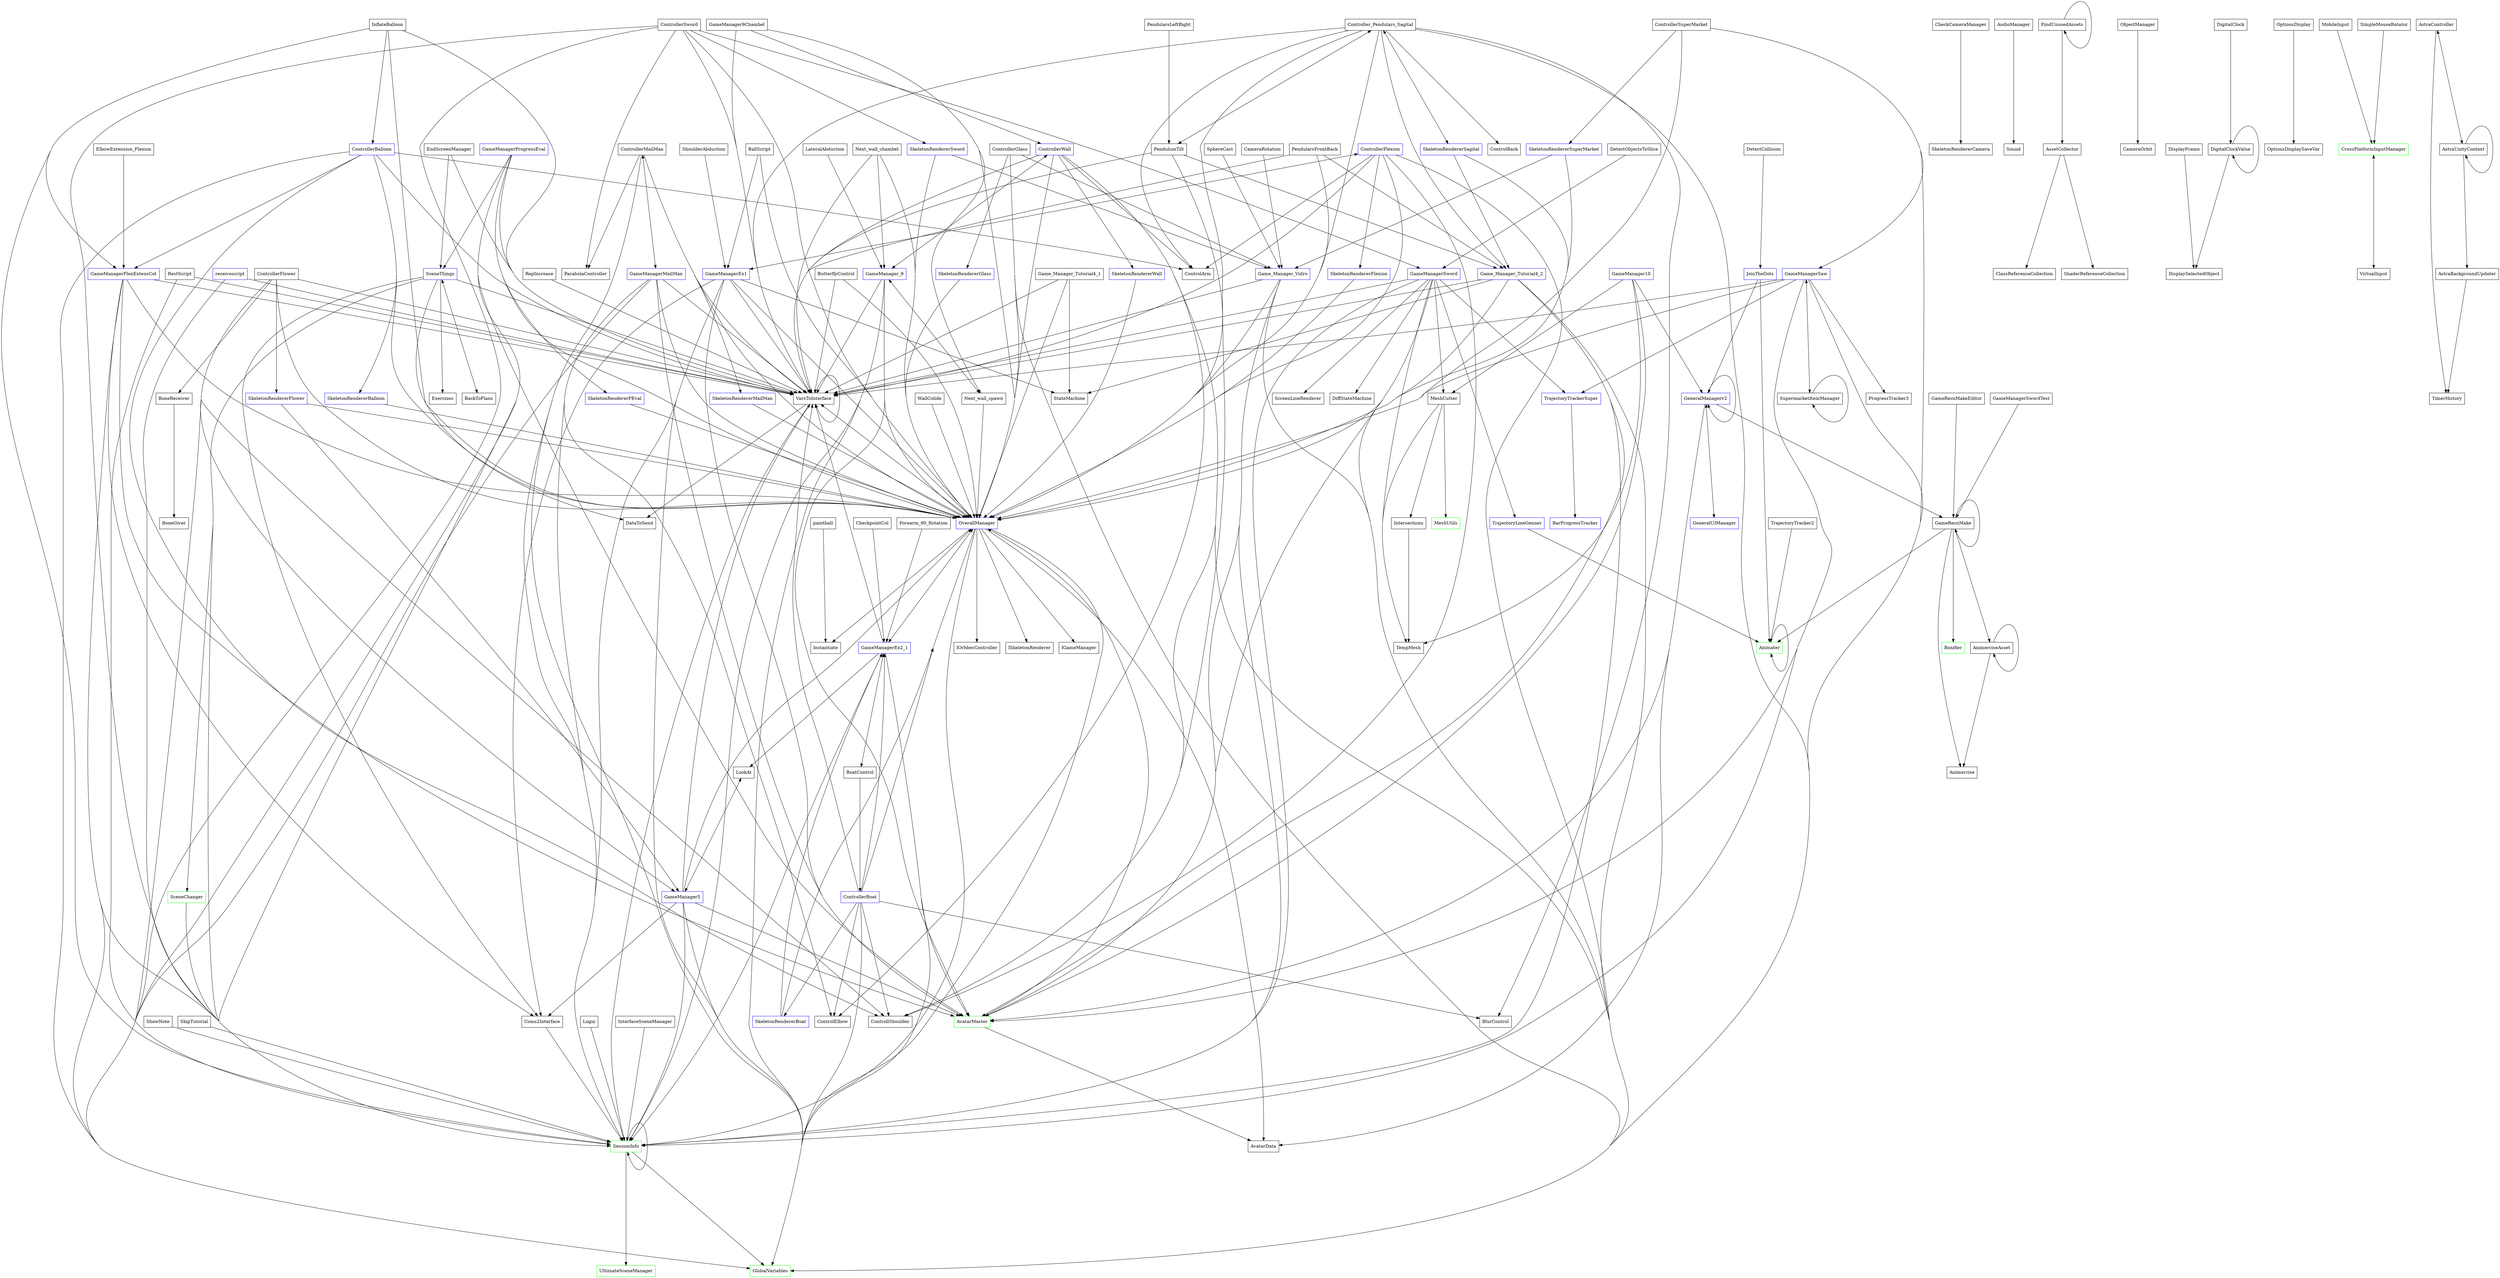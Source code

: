 digraph  {
	graph [concentrate=true,
		nodesep=0.25,
		ranksep=5.0
	];
	BarProgressTracker	 [color=blue,
		shape=box];
	ParabolaController	 [shape=box];
	RepIncrease	 [shape=box];
	VarsToInterface	 [shape=box];
	RepIncrease -> VarsToInterface;
	VarsToInterface -> VarsToInterface;
	SessionInfo	 [color=green,
		shape=box];
	VarsToInterface -> SessionInfo;
	OverallManager	 [color=blue,
		shape=box];
	VarsToInterface -> OverallManager;
	DataToSend	 [shape=box];
	VarsToInterface -> DataToSend;
	RestScript	 [shape=box];
	RestScript -> VarsToInterface;
	RestScript -> SessionInfo;
	SessionInfo -> SessionInfo;
	GlobalVariables	 [color=green,
		shape=box];
	SessionInfo -> GlobalVariables;
	UltimateSceneManager	 [color=green,
		shape=box];
	SessionInfo -> UltimateSceneManager;
	SkeletonRendererMailMan	 [color=blue,
		shape=box];
	SkeletonRendererMailMan -> OverallManager;
	OverallManager -> VarsToInterface;
	OverallManager -> SessionInfo;
	OverallManager -> GlobalVariables;
	GameManagerEx2_1	 [color=blue,
		shape=box];
	OverallManager -> GameManagerEx2_1;
	Instantiate	 [shape=box];
	OverallManager -> Instantiate;
	AvatarData	 [shape=box];
	OverallManager -> AvatarData;
	IGameManager	 [shape=box];
	OverallManager -> IGameManager;
	IOrbbecController	 [shape=box];
	OverallManager -> IOrbbecController;
	ISkeletonRenderer	 [shape=box];
	OverallManager -> ISkeletonRenderer;
	SkeletonRendererPEval	 [color=blue,
		shape=box];
	SkeletonRendererPEval -> OverallManager;
	SkeletonRendererSuperMarket	 [color=blue,
		shape=box];
	SkeletonRendererSuperMarket -> OverallManager;
	Game_Manager_Vidro	 [color=blue,
		shape=box];
	SkeletonRendererSuperMarket -> Game_Manager_Vidro;
	Game_Manager_Vidro -> VarsToInterface;
	Game_Manager_Vidro -> SessionInfo;
	Game_Manager_Vidro -> OverallManager;
	Game_Manager_Vidro -> GlobalVariables;
	AvatarMaster	 [color=green,
		shape=box];
	Game_Manager_Vidro -> AvatarMaster;
	SkipTutorial	 [shape=box];
	SkipTutorial -> SessionInfo;
	ControllerMailMan	 [shape=box];
	ControllerMailMan -> ParabolaController;
	ControllerMailMan -> VarsToInterface;
	ControllerMailMan -> SessionInfo;
	ControllerMailMan -> SkeletonRendererMailMan;
	ControllerMailMan -> OverallManager;
	GameManagerMailMan	 [color=blue,
		shape=box];
	ControllerMailMan -> GameManagerMailMan;
	ControllerMailMan -> GlobalVariables;
	GameManagerMailMan -> VarsToInterface;
	GameManagerMailMan -> SessionInfo;
	GameManagerMailMan -> OverallManager;
	GameManagerMailMan -> ControllerMailMan;
	GameManagerMailMan -> GlobalVariables;
	ControlElbow	 [shape=box];
	GameManagerMailMan -> ControlElbow;
	GameManagerMailMan -> AvatarMaster;
	ControllerSuperMarket	 [shape=box];
	ControllerSuperMarket -> OverallManager;
	ControllerSuperMarket -> SkeletonRendererSuperMarket;
	ControllerSuperMarket -> GlobalVariables;
	GameManagerSaw	 [color=blue,
		shape=box];
	ControllerSuperMarket -> GameManagerSaw;
	GameManagerSaw -> VarsToInterface;
	GameManagerSaw -> SessionInfo;
	GameManagerSaw -> OverallManager;
	GameManagerSaw -> GlobalVariables;
	GameManagerSaw -> AvatarMaster;
	SupermarketItemManager	 [shape=box];
	GameManagerSaw -> SupermarketItemManager;
	ProgressTracker3	 [shape=box];
	GameManagerSaw -> ProgressTracker3;
	TrajectoryTrackerSuper	 [color=blue,
		shape=box];
	GameManagerSaw -> TrajectoryTrackerSuper;
	ControllerSword	 [shape=box];
	ControllerSword -> ParabolaController;
	ControllerSword -> VarsToInterface;
	ControllerSword -> SessionInfo;
	ControllerSword -> OverallManager;
	ControllerSword -> GlobalVariables;
	SkeletonRendererSword	 [color=blue,
		shape=box];
	ControllerSword -> SkeletonRendererSword;
	GameManagerSword	 [color=blue,
		shape=box];
	ControllerSword -> GameManagerSword;
	SkeletonRendererSword -> OverallManager;
	SkeletonRendererSword -> Game_Manager_Vidro;
	GameManagerSword -> VarsToInterface;
	GameManagerSword -> SessionInfo;
	GameManagerSword -> OverallManager;
	GameManagerSword -> GlobalVariables;
	GameManagerSword -> AvatarMaster;
	GameManagerSword -> TrajectoryTrackerSuper;
	MeshCutter	 [shape=box];
	GameManagerSword -> MeshCutter;
	TempMesh	 [shape=box];
	GameManagerSword -> TempMesh;
	ScreenLineRenderer	 [shape=box];
	GameManagerSword -> ScreenLineRenderer;
	DiffStateMachine	 [shape=box];
	GameManagerSword -> DiffStateMachine;
	TrajectoryLineGenner	 [color=blue,
		shape=box];
	GameManagerSword -> TrajectoryLineGenner;
	DetectCollision	 [shape=box];
	JoinTheDots	 [color=blue,
		shape=box];
	DetectCollision -> JoinTheDots;
	GeneralManagerv2	 [color=blue,
		shape=box];
	JoinTheDots -> GeneralManagerv2;
	Animater	 [color=green,
		shape=box];
	JoinTheDots -> Animater;
	EndScreenManager	 [shape=box];
	EndScreenManager -> VarsToInterface;
	SceneThings	 [color=blue,
		shape=box];
	EndScreenManager -> SceneThings;
	SceneThings -> VarsToInterface;
	SceneThings -> SessionInfo;
	BackToPlans	 [shape=box];
	SceneThings -> BackToPlans;
	Coms2Interface	 [shape=box];
	SceneThings -> Coms2Interface;
	SceneThings -> DataToSend;
	Exercises	 [shape=box];
	SceneThings -> Exercises;
	SceneChanger	 [color=green,
		shape=box];
	SceneThings -> SceneChanger;
	AvatarMaster -> OverallManager;
	AvatarMaster -> AvatarData;
	GameManagerProgressEval	 [color=blue,
		shape=box];
	GameManagerProgressEval -> VarsToInterface;
	GameManagerProgressEval -> SessionInfo;
	GameManagerProgressEval -> OverallManager;
	GameManagerProgressEval -> SkeletonRendererPEval;
	GameManagerProgressEval -> GlobalVariables;
	GameManagerProgressEval -> SceneThings;
	GameManagerProgressEval -> AvatarMaster;
	SupermarketItemManager -> GameManagerSaw;
	SupermarketItemManager -> SupermarketItemManager;
	TrajectoryTrackerSuper -> BarProgressTracker;
	GeneralUIManager	 [color=blue,
		shape=box];
	GeneralUIManager -> GeneralManagerv2;
	GeneralManagerv2 -> AvatarMaster;
	GeneralManagerv2 -> GeneralUIManager;
	GeneralManagerv2 -> GeneralManagerv2;
	GeneralManagerv2 -> AvatarData;
	GameRecnMake	 [shape=box];
	GeneralManagerv2 -> GameRecnMake;
	BackToPlans -> SceneThings;
	Coms2Interface -> SessionInfo;
	Login	 [shape=box];
	Login -> SessionInfo;
	receivescript	 [color=blue,
		shape=box];
	receivescript -> VarsToInterface;
	receivescript -> SessionInfo;
	SceneChanger -> SessionInfo;
	GameManager10	 [color=blue,
		shape=box];
	GameManager10 -> AvatarMaster;
	GameManager10 -> GeneralManagerv2;
	GameManager10 -> MeshCutter;
	GameManager10 -> TempMesh;
	MeshCutter -> TempMesh;
	Intersections	 [shape=box];
	MeshCutter -> Intersections;
	MeshUtils	 [color=green,
		shape=box];
	MeshCutter -> MeshUtils;
	GameManager5	 [color=blue,
		shape=box];
	GameManager5 -> VarsToInterface;
	GameManager5 -> SessionInfo;
	GameManager5 -> OverallManager;
	GameManager5 -> GlobalVariables;
	GameManager5 -> AvatarMaster;
	GameManager5 -> Coms2Interface;
	LookAt	 [shape=box];
	GameManager5 -> LookAt;
	LookAt -> GameManager5;
	GameManager9Chambel	 [shape=box];
	GameManager9Chambel -> VarsToInterface;
	GameManager9Chambel -> OverallManager;
	Next_wall_spawn	 [shape=box];
	GameManager9Chambel -> Next_wall_spawn;
	ControllerWall	 [color=blue,
		shape=box];
	GameManager9Chambel -> ControllerWall;
	Next_wall_spawn -> OverallManager;
	GameManager_9	 [color=blue,
		shape=box];
	Next_wall_spawn -> GameManager_9;
	ControllerWall -> VarsToInterface;
	ControllerWall -> OverallManager;
	ControllerWall -> GlobalVariables;
	ControllerWall -> ControlElbow;
	ControllerWall -> GameManager_9;
	ControlArm	 [shape=box];
	ControllerWall -> ControlArm;
	ControllShoulder	 [shape=box];
	ControllerWall -> ControllShoulder;
	SkeletonRendererWall	 [color=blue,
		shape=box];
	ControllerWall -> SkeletonRendererWall;
	GameManagerEx1	 [color=blue,
		shape=box];
	GameManagerEx1 -> VarsToInterface;
	GameManagerEx1 -> SessionInfo;
	GameManagerEx1 -> OverallManager;
	GameManagerEx1 -> GlobalVariables;
	GameManagerEx1 -> AvatarMaster;
	GameManagerEx1 -> Coms2Interface;
	ControllerFlexion	 [color=blue,
		shape=box];
	GameManagerEx1 -> ControllerFlexion;
	StateMachine	 [shape=box];
	GameManagerEx1 -> StateMachine;
	ControllerFlexion -> VarsToInterface;
	ControllerFlexion -> OverallManager;
	ControllerFlexion -> GlobalVariables;
	ControllerFlexion -> GameManagerEx1;
	ControllerFlexion -> ControlArm;
	ControllerFlexion -> ControllShoulder;
	SkeletonRendererFlexion	 [color=blue,
		shape=box];
	ControllerFlexion -> SkeletonRendererFlexion;
	GameManagerEx2_1 -> VarsToInterface;
	GameManagerEx2_1 -> SessionInfo;
	GameManagerEx2_1 -> OverallManager;
	GameManagerEx2_1 -> GlobalVariables;
	GameManagerEx2_1 -> AvatarMaster;
	GameManagerEx2_1 -> LookAt;
	BoatControl	 [shape=box];
	GameManagerEx2_1 -> BoatControl;
	BoatControl -> GameManagerEx2_1;
	ControllerBoat	 [color=blue,
		shape=box];
	BoatControl -> ControllerBoat;
	GameManagerFlexExtensCot	 [color=blue,
		shape=box];
	GameManagerFlexExtensCot -> VarsToInterface;
	GameManagerFlexExtensCot -> SessionInfo;
	GameManagerFlexExtensCot -> OverallManager;
	GameManagerFlexExtensCot -> GlobalVariables;
	GameManagerFlexExtensCot -> AvatarMaster;
	GameManagerFlexExtensCot -> Coms2Interface;
	GameManager_9 -> VarsToInterface;
	GameManager_9 -> SessionInfo;
	GameManager_9 -> OverallManager;
	GameManager_9 -> GlobalVariables;
	GameManager_9 -> AvatarMaster;
	GameManager_9 -> Next_wall_spawn;
	GameManager_9 -> ControllerWall;
	Game_Manager_Tutorial4_1	 [shape=box];
	Game_Manager_Tutorial4_1 -> VarsToInterface;
	Game_Manager_Tutorial4_1 -> OverallManager;
	Game_Manager_Tutorial4_1 -> StateMachine;
	Game_Manager_Tutorial4_2	 [color=blue,
		shape=box];
	Game_Manager_Tutorial4_2 -> VarsToInterface;
	Game_Manager_Tutorial4_2 -> SessionInfo;
	Game_Manager_Tutorial4_2 -> OverallManager;
	Game_Manager_Tutorial4_2 -> GlobalVariables;
	Game_Manager_Tutorial4_2 -> AvatarMaster;
	Game_Manager_Tutorial4_2 -> StateMachine;
	BallScript	 [shape=box];
	BallScript -> OverallManager;
	BallScript -> GameManagerEx1;
	ControllerBoat -> VarsToInterface;
	ControllerBoat -> OverallManager;
	ControllerBoat -> GlobalVariables;
	ControllerBoat -> ControlElbow;
	ControllerBoat -> GameManagerEx2_1;
	ControllerBoat -> ControllShoulder;
	BlurControl	 [shape=box];
	ControllerBoat -> BlurControl;
	SkeletonRendererBoat	 [color=blue,
		shape=box];
	ControllerBoat -> SkeletonRendererBoat;
	ButterflyControl	 [shape=box];
	ButterflyControl -> VarsToInterface;
	ButterflyControl -> OverallManager;
	CameraRotation	 [shape=box];
	CameraRotation -> Game_Manager_Vidro;
	CheckCameraManager	 [shape=box];
	SkeletonRendererCamera	 [shape=box];
	CheckCameraManager -> SkeletonRendererCamera;
	CheckpointCol	 [shape=box];
	CheckpointCol -> GameManagerEx2_1;
	Controller_Pendulars_Sagital	 [shape=box];
	Controller_Pendulars_Sagital -> VarsToInterface;
	Controller_Pendulars_Sagital -> OverallManager;
	Controller_Pendulars_Sagital -> GlobalVariables;
	Controller_Pendulars_Sagital -> Game_Manager_Tutorial4_2;
	PendulumTilt	 [shape=box];
	Controller_Pendulars_Sagital -> PendulumTilt;
	Controller_Pendulars_Sagital -> ControlArm;
	ControlBack	 [shape=box];
	Controller_Pendulars_Sagital -> ControlBack;
	Controller_Pendulars_Sagital -> ControllShoulder;
	SkeletonRendererSagital	 [color=blue,
		shape=box];
	Controller_Pendulars_Sagital -> SkeletonRendererSagital;
	Controller_Pendulars_Sagital -> BlurControl;
	PendulumTilt -> VarsToInterface;
	PendulumTilt -> OverallManager;
	PendulumTilt -> Game_Manager_Tutorial4_2;
	PendulumTilt -> Controller_Pendulars_Sagital;
	SkeletonRendererSagital -> OverallManager;
	SkeletonRendererSagital -> Game_Manager_Tutorial4_2;
	SkeletonRendererSagital -> Controller_Pendulars_Sagital;
	InflateBalloon	 [shape=box];
	InflateBalloon -> VarsToInterface;
	InflateBalloon -> SessionInfo;
	InflateBalloon -> OverallManager;
	InflateBalloon -> GameManagerFlexExtensCot;
	ControllerBalloon	 [color=blue,
		shape=box];
	InflateBalloon -> ControllerBalloon;
	ControllerBalloon -> VarsToInterface;
	ControllerBalloon -> OverallManager;
	ControllerBalloon -> GlobalVariables;
	ControllerBalloon -> GameManagerFlexExtensCot;
	ControllerBalloon -> ControlArm;
	ControllerBalloon -> ControllShoulder;
	SkeletonRendererBalloon	 [color=blue,
		shape=box];
	ControllerBalloon -> SkeletonRendererBalloon;
	Next_wall_chambel	 [shape=box];
	Next_wall_chambel -> VarsToInterface;
	Next_wall_chambel -> OverallManager;
	Next_wall_chambel -> GameManager_9;
	paintball	 [shape=box];
	paintball -> Instantiate;
	ShowNote	 [shape=box];
	ShowNote -> SessionInfo;
	SphereCast	 [shape=box];
	SphereCast -> Game_Manager_Vidro;
	WallColide	 [shape=box];
	WallColide -> OverallManager;
	ElbowExtension_Flexion	 [shape=box];
	ElbowExtension_Flexion -> GameManagerFlexExtensCot;
	Forearm_90_Rotation	 [shape=box];
	Forearm_90_Rotation -> GameManagerEx2_1;
	LateralAbduction	 [shape=box];
	LateralAbduction -> GameManager_9;
	PendularsFrontBack	 [shape=box];
	PendularsFrontBack -> VarsToInterface;
	PendularsFrontBack -> OverallManager;
	PendularsFrontBack -> Game_Manager_Tutorial4_2;
	PendularsLeftRight	 [shape=box];
	PendularsLeftRight -> PendulumTilt;
	ShoulderAbduction	 [shape=box];
	ShoulderAbduction -> GameManagerEx1;
	AudioManager	 [shape=box];
	Sound	 [shape=box];
	AudioManager -> Sound;
	InterfaceSceneManager	 [shape=box];
	InterfaceSceneManager -> SessionInfo;
	SkeletonRendererBoat -> OverallManager;
	SkeletonRendererBoat -> GameManagerEx2_1;
	BoneGiver	 [shape=box];
	BoneReceiver	 [shape=box];
	BoneReceiver -> BoneGiver;
	SkeletonRendererBalloon -> OverallManager;
	SkeletonRendererFlexion -> OverallManager;
	ControllerFlower	 [shape=box];
	ControllerFlower -> VarsToInterface;
	ControllerFlower -> OverallManager;
	ControllerFlower -> GlobalVariables;
	ControllerFlower -> GameManager5;
	ControllerFlower -> ControllShoulder;
	ControllerFlower -> BoneReceiver;
	SkeletonRendererFlower	 [color=blue,
		shape=box];
	ControllerFlower -> SkeletonRendererFlower;
	SkeletonRendererFlower -> OverallManager;
	SkeletonRendererFlower -> GameManager5;
	SkeletonRendererWall -> OverallManager;
	SkeletonRendererGlass	 [color=blue,
		shape=box];
	SkeletonRendererGlass -> OverallManager;
	ControllerGlass	 [shape=box];
	ControllerGlass -> OverallManager;
	ControllerGlass -> Game_Manager_Vidro;
	ControllerGlass -> GlobalVariables;
	ControllerGlass -> SkeletonRendererGlass;
	AssetCollector	 [shape=box];
	ClassReferenceCollection	 [shape=box];
	AssetCollector -> ClassReferenceCollection;
	ShaderReferenceCollection	 [shape=box];
	AssetCollector -> ShaderReferenceCollection;
	FindUnusedAssets	 [shape=box];
	FindUnusedAssets -> AssetCollector;
	FindUnusedAssets -> FindUnusedAssets;
	DetectObjectsToSlice	 [shape=box];
	DetectObjectsToSlice -> GameManagerSword;
	CameraOrbit	 [shape=box];
	TrajectoryLineGenner -> Animater;
	GameManagerSwordTest	 [shape=box];
	GameManagerSwordTest -> GameRecnMake;
	GameRecnMake -> GameRecnMake;
	Animercise	 [shape=box];
	GameRecnMake -> Animercise;
	AnimerciseAsset	 [shape=box];
	GameRecnMake -> AnimerciseAsset;
	GameRecnMake -> Animater;
	Bonifier	 [color=green,
		shape=box];
	GameRecnMake -> Bonifier;
	ObjectManager	 [shape=box];
	ObjectManager -> CameraOrbit;
	Intersections -> TempMesh;
	AnimerciseAsset -> Animercise;
	AnimerciseAsset -> AnimerciseAsset;
	Animater -> Animater;
	GameRecnMakeEditor	 [shape=box];
	GameRecnMakeEditor -> GameRecnMake;
	TrajectoryTracker2	 [shape=box];
	TrajectoryTracker2 -> Animater;
	DisplayFrame	 [shape=box];
	DisplaySelectedObject	 [shape=box];
	DisplayFrame -> DisplaySelectedObject;
	OptionsDisplay	 [shape=box];
	OptionsDisplaySaveVar	 [shape=box];
	OptionsDisplay -> OptionsDisplaySaveVar;
	DigitalClock	 [shape=box];
	DigitalClockValue	 [shape=box];
	DigitalClock -> DigitalClockValue;
	DigitalClockValue -> DisplaySelectedObject;
	DigitalClockValue -> DigitalClockValue;
	CrossPlatformInputManager	 [color=green,
		shape=box];
	VirtualInput	 [shape=box];
	CrossPlatformInputManager -> VirtualInput;
	VirtualInput -> CrossPlatformInputManager;
	MobileInput	 [shape=box];
	MobileInput -> CrossPlatformInputManager;
	SimpleMouseRotator	 [shape=box];
	SimpleMouseRotator -> CrossPlatformInputManager;
	AstraBackgroundUpdater	 [shape=box];
	TimerHistory	 [shape=box];
	AstraBackgroundUpdater -> TimerHistory;
	AstraController	 [shape=box];
	AstraController -> TimerHistory;
	AstraUnityContext	 [shape=box];
	AstraController -> AstraUnityContext;
	AstraUnityContext -> AstraBackgroundUpdater;
	AstraUnityContext -> AstraController;
	AstraUnityContext -> AstraUnityContext;
}
